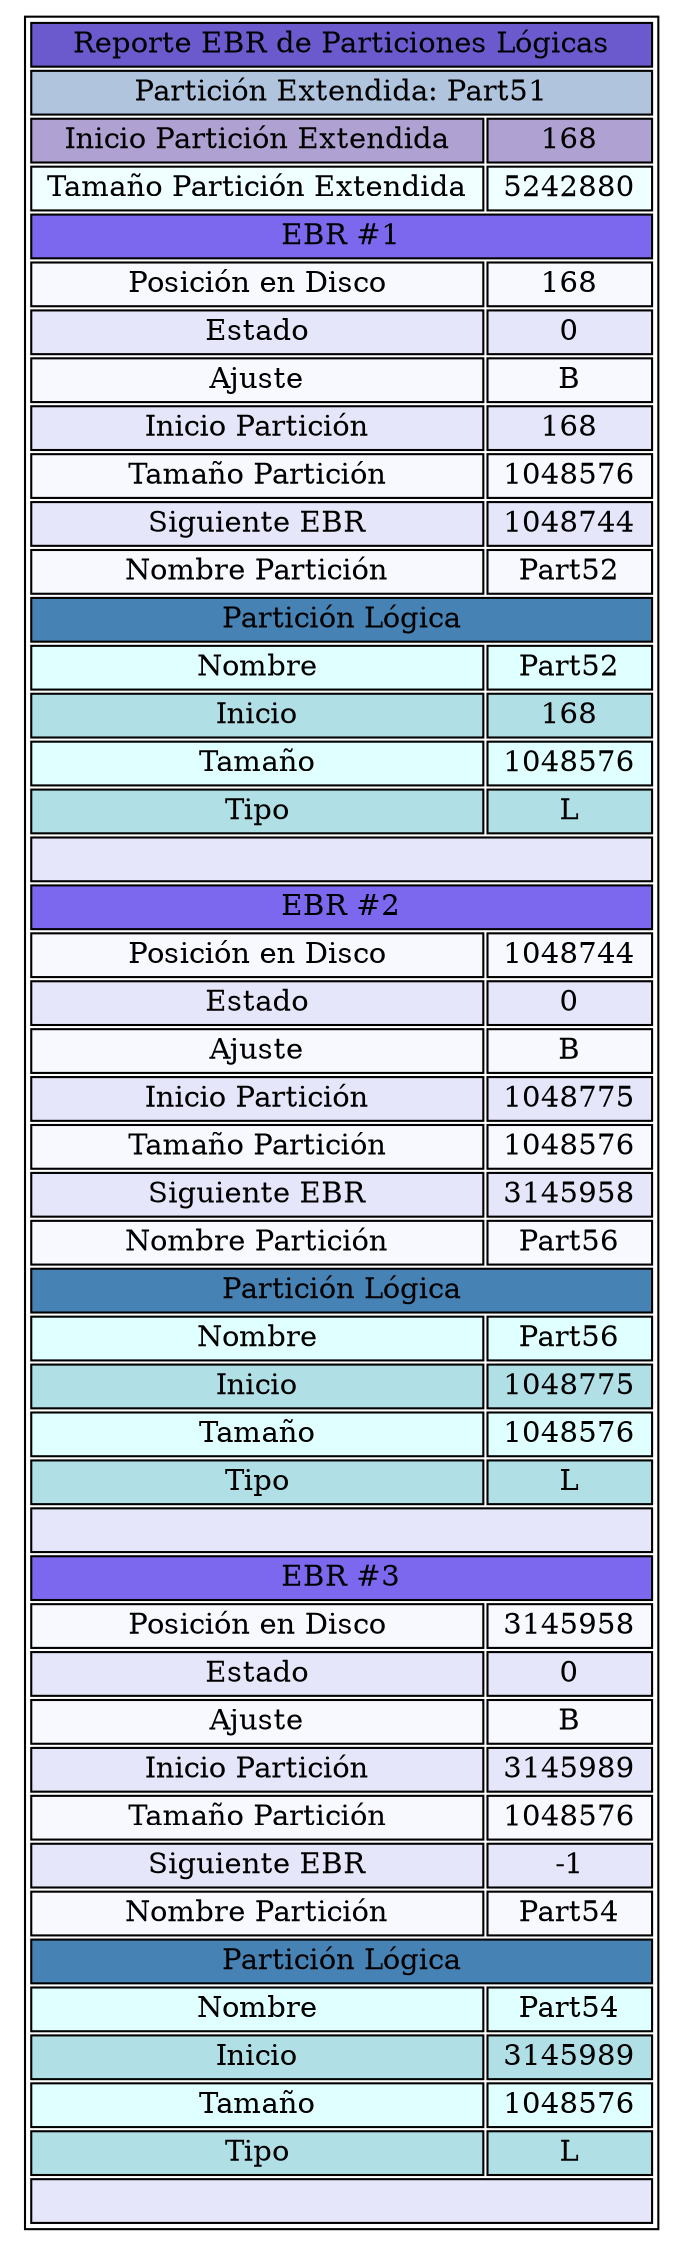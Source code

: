 digraph { 
node [ shape=none ] 
TablaReportNodo [ label = < <table border="1"> 
 <tr>
  <td bgcolor='SlateBlue' COLSPAN="2"> Reporte EBR de Particiones Lógicas </td> 
 </tr> 
 <tr>
  <td bgcolor='LightSteelBlue' COLSPAN="2"> Partición Extendida: Part51 </td> 
 </tr> 
 <tr>
  <td bgcolor='#AFA1D1'> Inicio Partición Extendida </td> 
  <td bgcolor='#AFA1D1'> 168 </td> 
 </tr> 
 <tr>
  <td bgcolor='Azure'> Tamaño Partición Extendida </td> 
  <td bgcolor='Azure'> 5242880 </td> 
 </tr> 
 <tr>
  <td bgcolor='MediumSlateBlue' COLSPAN="2"> EBR #1 </td> 
 </tr> 
 <tr>
  <td bgcolor='GhostWhite'> Posición en Disco </td> 
  <td bgcolor='GhostWhite'> 168 </td> 
 </tr> 
 <tr>
  <td bgcolor='Lavender'> Estado </td> 
  <td bgcolor='Lavender'> 0 </td> 
 </tr> 
 <tr>
  <td bgcolor='GhostWhite'> Ajuste </td> 
  <td bgcolor='GhostWhite'> B </td> 
 </tr> 
 <tr>
  <td bgcolor='Lavender'> Inicio Partición </td> 
  <td bgcolor='Lavender'> 168 </td> 
 </tr> 
 <tr>
  <td bgcolor='GhostWhite'> Tamaño Partición </td> 
  <td bgcolor='GhostWhite'> 1048576 </td> 
 </tr> 
 <tr>
  <td bgcolor='Lavender'> Siguiente EBR </td> 
  <td bgcolor='Lavender'> 1048744 </td> 
 </tr> 
 <tr>
  <td bgcolor='GhostWhite'> Nombre Partición </td> 
  <td bgcolor='GhostWhite'> Part52 </td> 
 </tr> 
 <tr>
  <td bgcolor='SteelBlue' COLSPAN="2"> Partición Lógica </td> 
 </tr> 
 <tr>
  <td bgcolor='LightCyan'> Nombre </td> 
  <td bgcolor='LightCyan'> Part52 </td> 
 </tr> 
 <tr>
  <td bgcolor='PowderBlue'> Inicio </td> 
  <td bgcolor='PowderBlue'> 168 </td> 
 </tr> 
 <tr>
  <td bgcolor='LightCyan'> Tamaño </td> 
  <td bgcolor='LightCyan'> 1048576 </td> 
 </tr> 
 <tr>
  <td bgcolor='PowderBlue'> Tipo </td> 
  <td bgcolor='PowderBlue'> L </td> 
 </tr> 
 <tr>
  <td bgcolor='#E6E6FA' COLSPAN="2"> </td> 
 </tr> 
 <tr>
  <td bgcolor='MediumSlateBlue' COLSPAN="2"> EBR #2 </td> 
 </tr> 
 <tr>
  <td bgcolor='GhostWhite'> Posición en Disco </td> 
  <td bgcolor='GhostWhite'> 1048744 </td> 
 </tr> 
 <tr>
  <td bgcolor='Lavender'> Estado </td> 
  <td bgcolor='Lavender'> 0 </td> 
 </tr> 
 <tr>
  <td bgcolor='GhostWhite'> Ajuste </td> 
  <td bgcolor='GhostWhite'> B </td> 
 </tr> 
 <tr>
  <td bgcolor='Lavender'> Inicio Partición </td> 
  <td bgcolor='Lavender'> 1048775 </td> 
 </tr> 
 <tr>
  <td bgcolor='GhostWhite'> Tamaño Partición </td> 
  <td bgcolor='GhostWhite'> 1048576 </td> 
 </tr> 
 <tr>
  <td bgcolor='Lavender'> Siguiente EBR </td> 
  <td bgcolor='Lavender'> 3145958 </td> 
 </tr> 
 <tr>
  <td bgcolor='GhostWhite'> Nombre Partición </td> 
  <td bgcolor='GhostWhite'> Part56 </td> 
 </tr> 
 <tr>
  <td bgcolor='SteelBlue' COLSPAN="2"> Partición Lógica </td> 
 </tr> 
 <tr>
  <td bgcolor='LightCyan'> Nombre </td> 
  <td bgcolor='LightCyan'> Part56 </td> 
 </tr> 
 <tr>
  <td bgcolor='PowderBlue'> Inicio </td> 
  <td bgcolor='PowderBlue'> 1048775 </td> 
 </tr> 
 <tr>
  <td bgcolor='LightCyan'> Tamaño </td> 
  <td bgcolor='LightCyan'> 1048576 </td> 
 </tr> 
 <tr>
  <td bgcolor='PowderBlue'> Tipo </td> 
  <td bgcolor='PowderBlue'> L </td> 
 </tr> 
 <tr>
  <td bgcolor='#E6E6FA' COLSPAN="2"> </td> 
 </tr> 
 <tr>
  <td bgcolor='MediumSlateBlue' COLSPAN="2"> EBR #3 </td> 
 </tr> 
 <tr>
  <td bgcolor='GhostWhite'> Posición en Disco </td> 
  <td bgcolor='GhostWhite'> 3145958 </td> 
 </tr> 
 <tr>
  <td bgcolor='Lavender'> Estado </td> 
  <td bgcolor='Lavender'> 0 </td> 
 </tr> 
 <tr>
  <td bgcolor='GhostWhite'> Ajuste </td> 
  <td bgcolor='GhostWhite'> B </td> 
 </tr> 
 <tr>
  <td bgcolor='Lavender'> Inicio Partición </td> 
  <td bgcolor='Lavender'> 3145989 </td> 
 </tr> 
 <tr>
  <td bgcolor='GhostWhite'> Tamaño Partición </td> 
  <td bgcolor='GhostWhite'> 1048576 </td> 
 </tr> 
 <tr>
  <td bgcolor='Lavender'> Siguiente EBR </td> 
  <td bgcolor='Lavender'> -1 </td> 
 </tr> 
 <tr>
  <td bgcolor='GhostWhite'> Nombre Partición </td> 
  <td bgcolor='GhostWhite'> Part54 </td> 
 </tr> 
 <tr>
  <td bgcolor='SteelBlue' COLSPAN="2"> Partición Lógica </td> 
 </tr> 
 <tr>
  <td bgcolor='LightCyan'> Nombre </td> 
  <td bgcolor='LightCyan'> Part54 </td> 
 </tr> 
 <tr>
  <td bgcolor='PowderBlue'> Inicio </td> 
  <td bgcolor='PowderBlue'> 3145989 </td> 
 </tr> 
 <tr>
  <td bgcolor='LightCyan'> Tamaño </td> 
  <td bgcolor='LightCyan'> 1048576 </td> 
 </tr> 
 <tr>
  <td bgcolor='PowderBlue'> Tipo </td> 
  <td bgcolor='PowderBlue'> L </td> 
 </tr> 
 <tr>
  <td bgcolor='#E6E6FA' COLSPAN="2"> </td> 
 </tr> 
</table> > ]
}